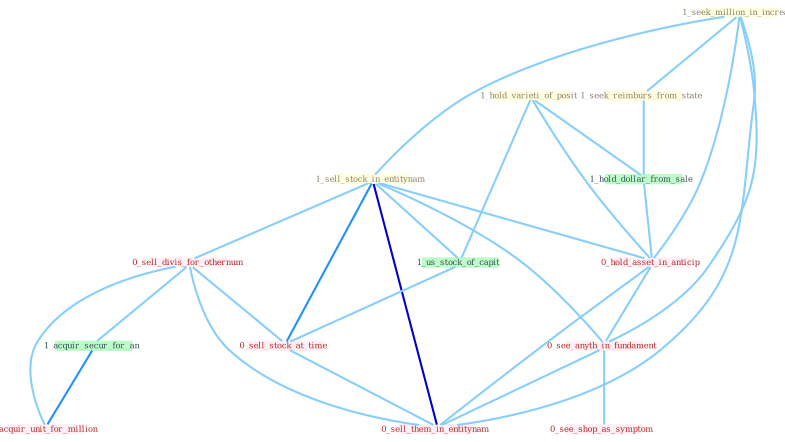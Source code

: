 Graph G{ 
    node
    [shape=polygon,style=filled,width=.5,height=.06,color="#BDFCC9",fixedsize=true,fontsize=4,
    fontcolor="#2f4f4f"];
    {node
    [color="#ffffe0", fontcolor="#8b7d6b"] "1_hold_varieti_of_posit " "1_seek_million_in_increas " "1_sell_stock_in_entitynam " "1_seek_reimburs_from_state "}
{node [color="#fff0f5", fontcolor="#b22222"] "0_sell_divis_for_othernum " "0_hold_asset_in_anticip " "0_sell_stock_at_time " "0_see_anyth_in_fundament " "0_acquir_unit_for_million " "0_see_shop_as_symptom " "0_sell_them_in_entitynam "}
edge [color="#B0E2FF"];

	"1_hold_varieti_of_posit " -- "1_us_stock_of_capit " [w="1", color="#87cefa" ];
	"1_hold_varieti_of_posit " -- "1_hold_dollar_from_sale " [w="1", color="#87cefa" ];
	"1_hold_varieti_of_posit " -- "0_hold_asset_in_anticip " [w="1", color="#87cefa" ];
	"1_seek_million_in_increas " -- "1_sell_stock_in_entitynam " [w="1", color="#87cefa" ];
	"1_seek_million_in_increas " -- "1_seek_reimburs_from_state " [w="1", color="#87cefa" ];
	"1_seek_million_in_increas " -- "0_hold_asset_in_anticip " [w="1", color="#87cefa" ];
	"1_seek_million_in_increas " -- "0_see_anyth_in_fundament " [w="1", color="#87cefa" ];
	"1_seek_million_in_increas " -- "0_sell_them_in_entitynam " [w="1", color="#87cefa" ];
	"1_sell_stock_in_entitynam " -- "0_sell_divis_for_othernum " [w="1", color="#87cefa" ];
	"1_sell_stock_in_entitynam " -- "1_us_stock_of_capit " [w="1", color="#87cefa" ];
	"1_sell_stock_in_entitynam " -- "0_hold_asset_in_anticip " [w="1", color="#87cefa" ];
	"1_sell_stock_in_entitynam " -- "0_sell_stock_at_time " [w="2", color="#1e90ff" , len=0.8];
	"1_sell_stock_in_entitynam " -- "0_see_anyth_in_fundament " [w="1", color="#87cefa" ];
	"1_sell_stock_in_entitynam " -- "0_sell_them_in_entitynam " [w="3", color="#0000cd" , len=0.6];
	"1_seek_reimburs_from_state " -- "1_hold_dollar_from_sale " [w="1", color="#87cefa" ];
	"0_sell_divis_for_othernum " -- "1_acquir_secur_for_an " [w="1", color="#87cefa" ];
	"0_sell_divis_for_othernum " -- "0_sell_stock_at_time " [w="1", color="#87cefa" ];
	"0_sell_divis_for_othernum " -- "0_acquir_unit_for_million " [w="1", color="#87cefa" ];
	"0_sell_divis_for_othernum " -- "0_sell_them_in_entitynam " [w="1", color="#87cefa" ];
	"1_acquir_secur_for_an " -- "0_acquir_unit_for_million " [w="2", color="#1e90ff" , len=0.8];
	"1_us_stock_of_capit " -- "0_sell_stock_at_time " [w="1", color="#87cefa" ];
	"1_hold_dollar_from_sale " -- "0_hold_asset_in_anticip " [w="1", color="#87cefa" ];
	"0_hold_asset_in_anticip " -- "0_see_anyth_in_fundament " [w="1", color="#87cefa" ];
	"0_hold_asset_in_anticip " -- "0_sell_them_in_entitynam " [w="1", color="#87cefa" ];
	"0_sell_stock_at_time " -- "0_sell_them_in_entitynam " [w="1", color="#87cefa" ];
	"0_see_anyth_in_fundament " -- "0_see_shop_as_symptom " [w="1", color="#87cefa" ];
	"0_see_anyth_in_fundament " -- "0_sell_them_in_entitynam " [w="1", color="#87cefa" ];
}